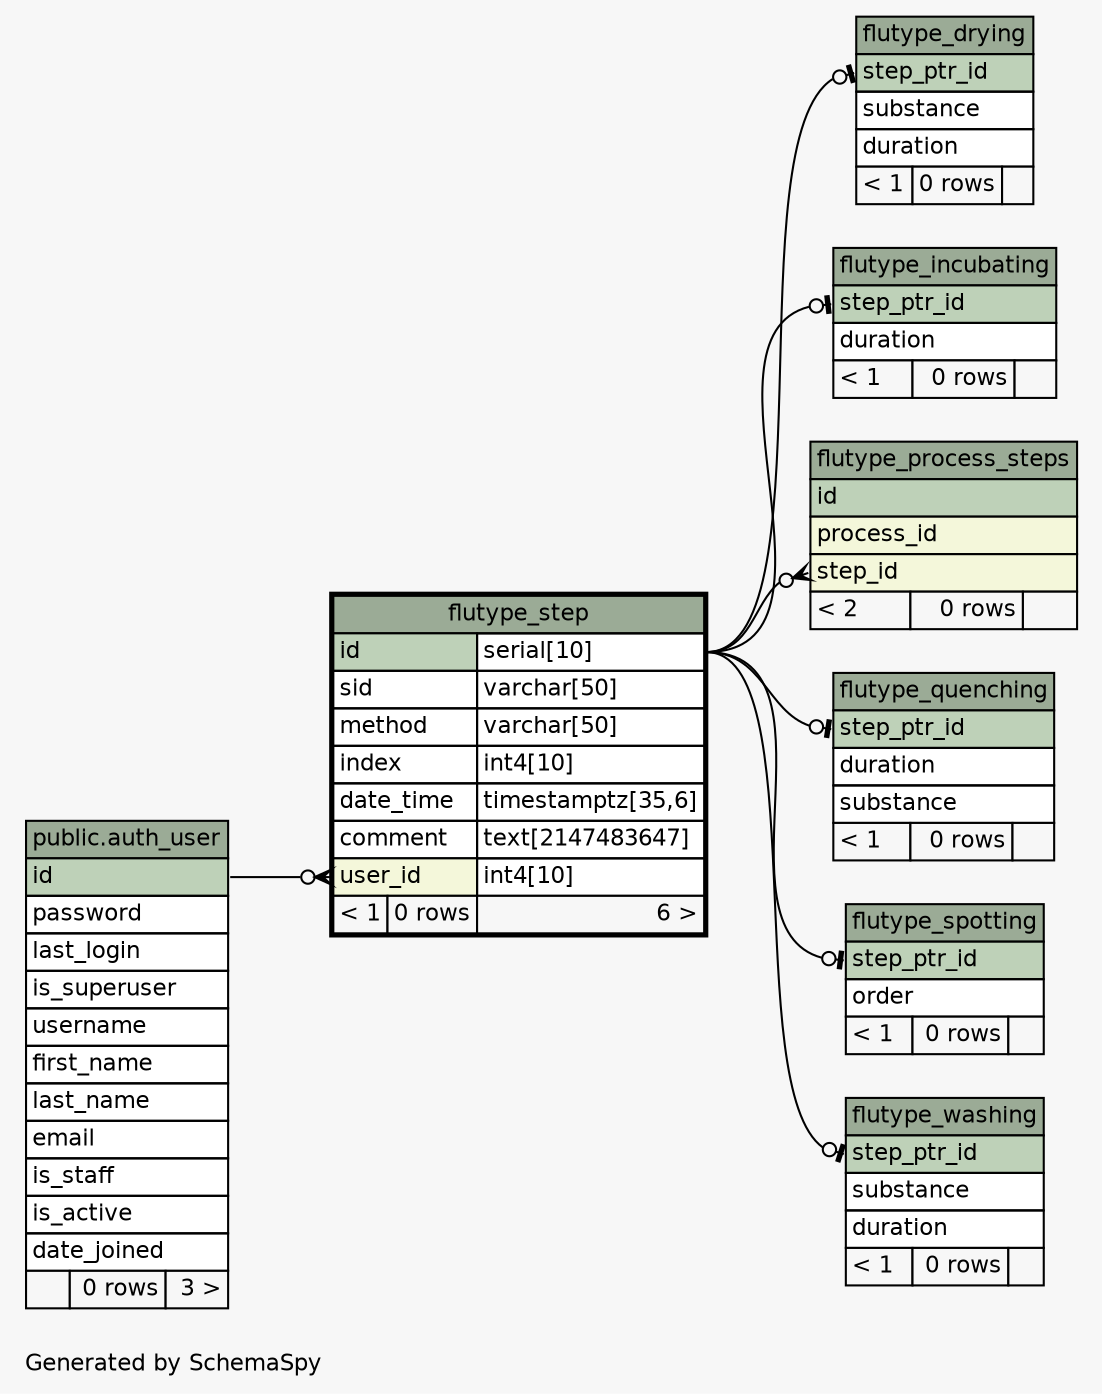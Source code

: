 // dot 2.38.0 on Linux 4.10.0-27-generic
// SchemaSpy rev 590
digraph "oneDegreeRelationshipsDiagram" {
  graph [
    rankdir="RL"
    bgcolor="#f7f7f7"
    label="\nGenerated by SchemaSpy"
    labeljust="l"
    nodesep="0.18"
    ranksep="0.46"
    fontname="Helvetica"
    fontsize="11"
  ];
  node [
    fontname="Helvetica"
    fontsize="11"
    shape="plaintext"
  ];
  edge [
    arrowsize="0.8"
  ];
  "flutype_drying":"step_ptr_id":w -> "flutype_step":"id.type":e [arrowhead=none dir=back arrowtail=teeodot];
  "flutype_incubating":"step_ptr_id":w -> "flutype_step":"id.type":e [arrowhead=none dir=back arrowtail=teeodot];
  "flutype_process_steps":"step_id":w -> "flutype_step":"id.type":e [arrowhead=none dir=back arrowtail=crowodot];
  "flutype_quenching":"step_ptr_id":w -> "flutype_step":"id.type":e [arrowhead=none dir=back arrowtail=teeodot];
  "flutype_spotting":"step_ptr_id":w -> "flutype_step":"id.type":e [arrowhead=none dir=back arrowtail=teeodot];
  "flutype_step":"user_id":w -> "public.auth_user":"id":e [arrowhead=none dir=back arrowtail=crowodot];
  "flutype_washing":"step_ptr_id":w -> "flutype_step":"id.type":e [arrowhead=none dir=back arrowtail=teeodot];
  "public.auth_user" [
    label=<
    <TABLE BORDER="0" CELLBORDER="1" CELLSPACING="0" BGCOLOR="#ffffff">
      <TR><TD COLSPAN="3" BGCOLOR="#9bab96" ALIGN="CENTER">public.auth_user</TD></TR>
      <TR><TD PORT="id" COLSPAN="3" BGCOLOR="#bed1b8" ALIGN="LEFT">id</TD></TR>
      <TR><TD PORT="password" COLSPAN="3" ALIGN="LEFT">password</TD></TR>
      <TR><TD PORT="last_login" COLSPAN="3" ALIGN="LEFT">last_login</TD></TR>
      <TR><TD PORT="is_superuser" COLSPAN="3" ALIGN="LEFT">is_superuser</TD></TR>
      <TR><TD PORT="username" COLSPAN="3" ALIGN="LEFT">username</TD></TR>
      <TR><TD PORT="first_name" COLSPAN="3" ALIGN="LEFT">first_name</TD></TR>
      <TR><TD PORT="last_name" COLSPAN="3" ALIGN="LEFT">last_name</TD></TR>
      <TR><TD PORT="email" COLSPAN="3" ALIGN="LEFT">email</TD></TR>
      <TR><TD PORT="is_staff" COLSPAN="3" ALIGN="LEFT">is_staff</TD></TR>
      <TR><TD PORT="is_active" COLSPAN="3" ALIGN="LEFT">is_active</TD></TR>
      <TR><TD PORT="date_joined" COLSPAN="3" ALIGN="LEFT">date_joined</TD></TR>
      <TR><TD ALIGN="LEFT" BGCOLOR="#f7f7f7">  </TD><TD ALIGN="RIGHT" BGCOLOR="#f7f7f7">0 rows</TD><TD ALIGN="RIGHT" BGCOLOR="#f7f7f7">3 &gt;</TD></TR>
    </TABLE>>
    tooltip="public.auth_user"
  ];
  "flutype_drying" [
    label=<
    <TABLE BORDER="0" CELLBORDER="1" CELLSPACING="0" BGCOLOR="#ffffff">
      <TR><TD COLSPAN="3" BGCOLOR="#9bab96" ALIGN="CENTER">flutype_drying</TD></TR>
      <TR><TD PORT="step_ptr_id" COLSPAN="3" BGCOLOR="#bed1b8" ALIGN="LEFT">step_ptr_id</TD></TR>
      <TR><TD PORT="substance" COLSPAN="3" ALIGN="LEFT">substance</TD></TR>
      <TR><TD PORT="duration" COLSPAN="3" ALIGN="LEFT">duration</TD></TR>
      <TR><TD ALIGN="LEFT" BGCOLOR="#f7f7f7">&lt; 1</TD><TD ALIGN="RIGHT" BGCOLOR="#f7f7f7">0 rows</TD><TD ALIGN="RIGHT" BGCOLOR="#f7f7f7">  </TD></TR>
    </TABLE>>
    URL="flutype_drying.html"
    tooltip="flutype_drying"
  ];
  "flutype_incubating" [
    label=<
    <TABLE BORDER="0" CELLBORDER="1" CELLSPACING="0" BGCOLOR="#ffffff">
      <TR><TD COLSPAN="3" BGCOLOR="#9bab96" ALIGN="CENTER">flutype_incubating</TD></TR>
      <TR><TD PORT="step_ptr_id" COLSPAN="3" BGCOLOR="#bed1b8" ALIGN="LEFT">step_ptr_id</TD></TR>
      <TR><TD PORT="duration" COLSPAN="3" ALIGN="LEFT">duration</TD></TR>
      <TR><TD ALIGN="LEFT" BGCOLOR="#f7f7f7">&lt; 1</TD><TD ALIGN="RIGHT" BGCOLOR="#f7f7f7">0 rows</TD><TD ALIGN="RIGHT" BGCOLOR="#f7f7f7">  </TD></TR>
    </TABLE>>
    URL="flutype_incubating.html"
    tooltip="flutype_incubating"
  ];
  "flutype_process_steps" [
    label=<
    <TABLE BORDER="0" CELLBORDER="1" CELLSPACING="0" BGCOLOR="#ffffff">
      <TR><TD COLSPAN="3" BGCOLOR="#9bab96" ALIGN="CENTER">flutype_process_steps</TD></TR>
      <TR><TD PORT="id" COLSPAN="3" BGCOLOR="#bed1b8" ALIGN="LEFT">id</TD></TR>
      <TR><TD PORT="process_id" COLSPAN="3" BGCOLOR="#f4f7da" ALIGN="LEFT">process_id</TD></TR>
      <TR><TD PORT="step_id" COLSPAN="3" BGCOLOR="#f4f7da" ALIGN="LEFT">step_id</TD></TR>
      <TR><TD ALIGN="LEFT" BGCOLOR="#f7f7f7">&lt; 2</TD><TD ALIGN="RIGHT" BGCOLOR="#f7f7f7">0 rows</TD><TD ALIGN="RIGHT" BGCOLOR="#f7f7f7">  </TD></TR>
    </TABLE>>
    URL="flutype_process_steps.html"
    tooltip="flutype_process_steps"
  ];
  "flutype_quenching" [
    label=<
    <TABLE BORDER="0" CELLBORDER="1" CELLSPACING="0" BGCOLOR="#ffffff">
      <TR><TD COLSPAN="3" BGCOLOR="#9bab96" ALIGN="CENTER">flutype_quenching</TD></TR>
      <TR><TD PORT="step_ptr_id" COLSPAN="3" BGCOLOR="#bed1b8" ALIGN="LEFT">step_ptr_id</TD></TR>
      <TR><TD PORT="duration" COLSPAN="3" ALIGN="LEFT">duration</TD></TR>
      <TR><TD PORT="substance" COLSPAN="3" ALIGN="LEFT">substance</TD></TR>
      <TR><TD ALIGN="LEFT" BGCOLOR="#f7f7f7">&lt; 1</TD><TD ALIGN="RIGHT" BGCOLOR="#f7f7f7">0 rows</TD><TD ALIGN="RIGHT" BGCOLOR="#f7f7f7">  </TD></TR>
    </TABLE>>
    URL="flutype_quenching.html"
    tooltip="flutype_quenching"
  ];
  "flutype_spotting" [
    label=<
    <TABLE BORDER="0" CELLBORDER="1" CELLSPACING="0" BGCOLOR="#ffffff">
      <TR><TD COLSPAN="3" BGCOLOR="#9bab96" ALIGN="CENTER">flutype_spotting</TD></TR>
      <TR><TD PORT="step_ptr_id" COLSPAN="3" BGCOLOR="#bed1b8" ALIGN="LEFT">step_ptr_id</TD></TR>
      <TR><TD PORT="order" COLSPAN="3" ALIGN="LEFT">order</TD></TR>
      <TR><TD ALIGN="LEFT" BGCOLOR="#f7f7f7">&lt; 1</TD><TD ALIGN="RIGHT" BGCOLOR="#f7f7f7">0 rows</TD><TD ALIGN="RIGHT" BGCOLOR="#f7f7f7">  </TD></TR>
    </TABLE>>
    URL="flutype_spotting.html"
    tooltip="flutype_spotting"
  ];
  "flutype_step" [
    label=<
    <TABLE BORDER="2" CELLBORDER="1" CELLSPACING="0" BGCOLOR="#ffffff">
      <TR><TD COLSPAN="3" BGCOLOR="#9bab96" ALIGN="CENTER">flutype_step</TD></TR>
      <TR><TD PORT="id" COLSPAN="2" BGCOLOR="#bed1b8" ALIGN="LEFT">id</TD><TD PORT="id.type" ALIGN="LEFT">serial[10]</TD></TR>
      <TR><TD PORT="sid" COLSPAN="2" ALIGN="LEFT">sid</TD><TD PORT="sid.type" ALIGN="LEFT">varchar[50]</TD></TR>
      <TR><TD PORT="method" COLSPAN="2" ALIGN="LEFT">method</TD><TD PORT="method.type" ALIGN="LEFT">varchar[50]</TD></TR>
      <TR><TD PORT="index" COLSPAN="2" ALIGN="LEFT">index</TD><TD PORT="index.type" ALIGN="LEFT">int4[10]</TD></TR>
      <TR><TD PORT="date_time" COLSPAN="2" ALIGN="LEFT">date_time</TD><TD PORT="date_time.type" ALIGN="LEFT">timestamptz[35,6]</TD></TR>
      <TR><TD PORT="comment" COLSPAN="2" ALIGN="LEFT">comment</TD><TD PORT="comment.type" ALIGN="LEFT">text[2147483647]</TD></TR>
      <TR><TD PORT="user_id" COLSPAN="2" BGCOLOR="#f4f7da" ALIGN="LEFT">user_id</TD><TD PORT="user_id.type" ALIGN="LEFT">int4[10]</TD></TR>
      <TR><TD ALIGN="LEFT" BGCOLOR="#f7f7f7">&lt; 1</TD><TD ALIGN="RIGHT" BGCOLOR="#f7f7f7">0 rows</TD><TD ALIGN="RIGHT" BGCOLOR="#f7f7f7">6 &gt;</TD></TR>
    </TABLE>>
    URL="flutype_step.html"
    tooltip="flutype_step"
  ];
  "flutype_washing" [
    label=<
    <TABLE BORDER="0" CELLBORDER="1" CELLSPACING="0" BGCOLOR="#ffffff">
      <TR><TD COLSPAN="3" BGCOLOR="#9bab96" ALIGN="CENTER">flutype_washing</TD></TR>
      <TR><TD PORT="step_ptr_id" COLSPAN="3" BGCOLOR="#bed1b8" ALIGN="LEFT">step_ptr_id</TD></TR>
      <TR><TD PORT="substance" COLSPAN="3" ALIGN="LEFT">substance</TD></TR>
      <TR><TD PORT="duration" COLSPAN="3" ALIGN="LEFT">duration</TD></TR>
      <TR><TD ALIGN="LEFT" BGCOLOR="#f7f7f7">&lt; 1</TD><TD ALIGN="RIGHT" BGCOLOR="#f7f7f7">0 rows</TD><TD ALIGN="RIGHT" BGCOLOR="#f7f7f7">  </TD></TR>
    </TABLE>>
    URL="flutype_washing.html"
    tooltip="flutype_washing"
  ];
}
